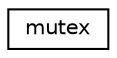 digraph "Graphical Class Hierarchy"
{
  edge [fontname="Helvetica",fontsize="10",labelfontname="Helvetica",labelfontsize="10"];
  node [fontname="Helvetica",fontsize="10",shape=record];
  rankdir="LR";
  Node0 [label="mutex",height=0.2,width=0.4,color="black", fillcolor="white", style="filled",URL="$structmutex.html"];
}
